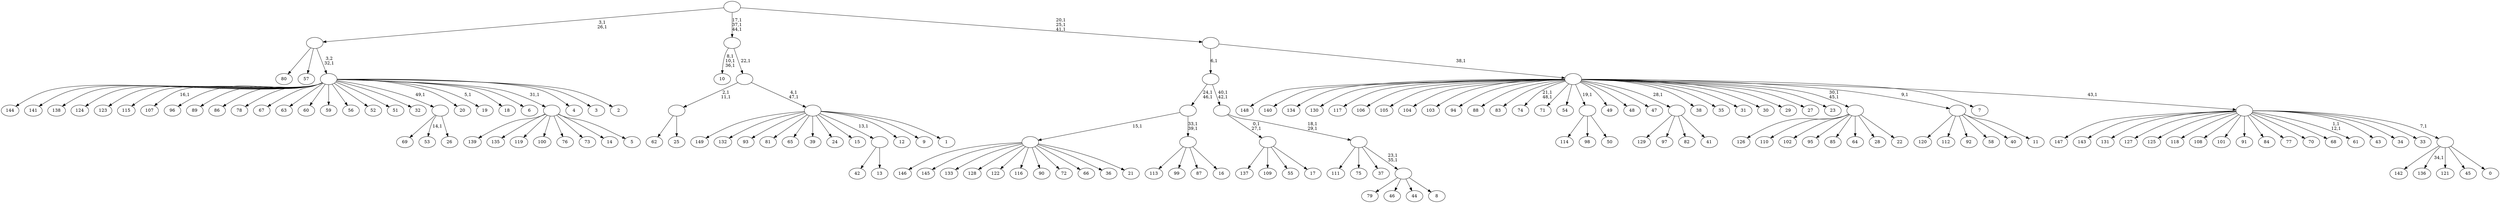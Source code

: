 digraph T {
	200 [label="149"]
	199 [label="148"]
	198 [label="147"]
	197 [label="146"]
	196 [label="145"]
	195 [label="144"]
	194 [label="143"]
	193 [label="142"]
	192 [label="141"]
	191 [label="140"]
	190 [label="139"]
	189 [label="138"]
	188 [label="137"]
	187 [label="136"]
	185 [label="135"]
	184 [label="134"]
	183 [label="133"]
	182 [label="132"]
	181 [label="131"]
	180 [label="130"]
	179 [label="129"]
	178 [label="128"]
	177 [label="127"]
	176 [label="126"]
	175 [label="125"]
	174 [label="124"]
	173 [label="123"]
	172 [label="122"]
	171 [label="121"]
	170 [label="120"]
	169 [label="119"]
	168 [label="118"]
	167 [label="117"]
	166 [label="116"]
	165 [label="115"]
	164 [label="114"]
	163 [label="113"]
	162 [label="112"]
	161 [label="111"]
	160 [label="110"]
	159 [label="109"]
	158 [label="108"]
	157 [label="107"]
	155 [label="106"]
	154 [label="105"]
	153 [label="104"]
	152 [label="103"]
	151 [label="102"]
	150 [label="101"]
	149 [label="100"]
	148 [label="99"]
	147 [label="98"]
	146 [label="97"]
	145 [label="96"]
	144 [label="95"]
	143 [label="94"]
	142 [label="93"]
	141 [label="92"]
	140 [label="91"]
	139 [label="90"]
	138 [label="89"]
	137 [label="88"]
	136 [label="87"]
	135 [label="86"]
	134 [label="85"]
	133 [label="84"]
	132 [label="83"]
	131 [label="82"]
	130 [label="81"]
	129 [label="80"]
	128 [label="79"]
	127 [label="78"]
	126 [label="77"]
	125 [label="76"]
	124 [label="75"]
	123 [label="74"]
	120 [label="73"]
	119 [label="72"]
	118 [label="71"]
	117 [label="70"]
	116 [label="69"]
	115 [label="68"]
	114 [label="67"]
	113 [label="66"]
	112 [label="65"]
	111 [label="64"]
	110 [label="63"]
	109 [label="62"]
	108 [label="61"]
	105 [label="60"]
	104 [label="59"]
	103 [label="58"]
	102 [label="57"]
	101 [label="56"]
	100 [label="55"]
	99 [label="54"]
	98 [label="53"]
	96 [label="52"]
	95 [label="51"]
	94 [label="50"]
	93 [label=""]
	92 [label="49"]
	91 [label="48"]
	90 [label="47"]
	89 [label="46"]
	88 [label="45"]
	87 [label="44"]
	86 [label="43"]
	85 [label="42"]
	84 [label="41"]
	83 [label=""]
	82 [label="40"]
	81 [label="39"]
	80 [label="38"]
	79 [label="37"]
	78 [label="36"]
	77 [label="35"]
	76 [label="34"]
	75 [label="33"]
	74 [label="32"]
	73 [label="31"]
	72 [label="30"]
	71 [label="29"]
	70 [label="28"]
	69 [label="27"]
	68 [label="26"]
	67 [label=""]
	66 [label="25"]
	65 [label=""]
	63 [label="24"]
	62 [label="23"]
	61 [label="22"]
	60 [label=""]
	58 [label="21"]
	57 [label=""]
	56 [label="20"]
	55 [label="19"]
	53 [label="18"]
	52 [label="17"]
	51 [label=""]
	49 [label="16"]
	48 [label=""]
	46 [label=""]
	44 [label="15"]
	43 [label="14"]
	42 [label="13"]
	41 [label=""]
	40 [label="12"]
	39 [label="11"]
	38 [label=""]
	37 [label="10"]
	33 [label="9"]
	32 [label="8"]
	31 [label=""]
	29 [label=""]
	27 [label=""]
	25 [label=""]
	24 [label="7"]
	23 [label="6"]
	22 [label="5"]
	21 [label=""]
	20 [label="4"]
	19 [label="3"]
	18 [label="2"]
	17 [label=""]
	16 [label=""]
	14 [label="1"]
	13 [label=""]
	11 [label=""]
	10 [label=""]
	7 [label="0"]
	6 [label=""]
	5 [label=""]
	4 [label=""]
	3 [label=""]
	0 [label=""]
	93 -> 164 [label=""]
	93 -> 147 [label=""]
	93 -> 94 [label=""]
	83 -> 179 [label=""]
	83 -> 146 [label=""]
	83 -> 131 [label=""]
	83 -> 84 [label=""]
	67 -> 98 [label="14,1"]
	67 -> 116 [label=""]
	67 -> 68 [label=""]
	65 -> 109 [label=""]
	65 -> 66 [label=""]
	60 -> 176 [label=""]
	60 -> 160 [label=""]
	60 -> 151 [label=""]
	60 -> 144 [label=""]
	60 -> 134 [label=""]
	60 -> 111 [label=""]
	60 -> 70 [label=""]
	60 -> 61 [label=""]
	57 -> 197 [label=""]
	57 -> 196 [label=""]
	57 -> 183 [label=""]
	57 -> 178 [label=""]
	57 -> 172 [label=""]
	57 -> 166 [label=""]
	57 -> 139 [label=""]
	57 -> 119 [label=""]
	57 -> 113 [label=""]
	57 -> 78 [label=""]
	57 -> 58 [label=""]
	51 -> 188 [label=""]
	51 -> 159 [label=""]
	51 -> 100 [label=""]
	51 -> 52 [label=""]
	48 -> 163 [label=""]
	48 -> 148 [label=""]
	48 -> 136 [label=""]
	48 -> 49 [label=""]
	46 -> 48 [label="33,1\n39,1"]
	46 -> 57 [label="15,1"]
	41 -> 85 [label=""]
	41 -> 42 [label=""]
	38 -> 170 [label=""]
	38 -> 162 [label=""]
	38 -> 141 [label=""]
	38 -> 103 [label=""]
	38 -> 82 [label=""]
	38 -> 39 [label=""]
	31 -> 128 [label=""]
	31 -> 89 [label=""]
	31 -> 87 [label=""]
	31 -> 32 [label=""]
	29 -> 31 [label="23,1\n35,1"]
	29 -> 161 [label=""]
	29 -> 124 [label=""]
	29 -> 79 [label=""]
	27 -> 29 [label="18,1\n29,1"]
	27 -> 51 [label="0,1\n27,1"]
	25 -> 27 [label="40,1\n42,1"]
	25 -> 46 [label="24,1\n46,1"]
	21 -> 190 [label=""]
	21 -> 185 [label=""]
	21 -> 169 [label=""]
	21 -> 149 [label=""]
	21 -> 125 [label=""]
	21 -> 120 [label=""]
	21 -> 43 [label=""]
	21 -> 22 [label=""]
	17 -> 55 [label="5,1"]
	17 -> 157 [label="16,1"]
	17 -> 195 [label=""]
	17 -> 192 [label=""]
	17 -> 189 [label=""]
	17 -> 174 [label=""]
	17 -> 173 [label=""]
	17 -> 165 [label=""]
	17 -> 145 [label=""]
	17 -> 138 [label=""]
	17 -> 135 [label=""]
	17 -> 127 [label=""]
	17 -> 114 [label=""]
	17 -> 110 [label=""]
	17 -> 105 [label=""]
	17 -> 104 [label=""]
	17 -> 101 [label=""]
	17 -> 96 [label=""]
	17 -> 95 [label=""]
	17 -> 74 [label=""]
	17 -> 67 [label="49,1"]
	17 -> 56 [label=""]
	17 -> 53 [label=""]
	17 -> 23 [label=""]
	17 -> 21 [label="31,1"]
	17 -> 20 [label=""]
	17 -> 19 [label=""]
	17 -> 18 [label=""]
	16 -> 129 [label=""]
	16 -> 102 [label=""]
	16 -> 17 [label="3,2\n32,1"]
	13 -> 200 [label=""]
	13 -> 182 [label=""]
	13 -> 142 [label=""]
	13 -> 130 [label=""]
	13 -> 112 [label=""]
	13 -> 81 [label=""]
	13 -> 63 [label=""]
	13 -> 44 [label=""]
	13 -> 41 [label="13,1"]
	13 -> 40 [label=""]
	13 -> 33 [label=""]
	13 -> 14 [label=""]
	11 -> 13 [label="4,1\n47,1"]
	11 -> 65 [label="2,1\n11,1"]
	10 -> 37 [label="8,1\n10,1\n36,1"]
	10 -> 11 [label="22,1"]
	6 -> 187 [label="34,1"]
	6 -> 193 [label=""]
	6 -> 171 [label=""]
	6 -> 88 [label=""]
	6 -> 7 [label=""]
	5 -> 108 [label="1,1\n12,1"]
	5 -> 198 [label=""]
	5 -> 194 [label=""]
	5 -> 181 [label=""]
	5 -> 177 [label=""]
	5 -> 175 [label=""]
	5 -> 168 [label=""]
	5 -> 158 [label=""]
	5 -> 150 [label=""]
	5 -> 140 [label=""]
	5 -> 133 [label=""]
	5 -> 126 [label=""]
	5 -> 117 [label=""]
	5 -> 115 [label=""]
	5 -> 86 [label=""]
	5 -> 76 [label=""]
	5 -> 75 [label=""]
	5 -> 6 [label="7,1"]
	4 -> 60 [label="30,1\n45,1"]
	4 -> 123 [label="21,1\n48,1"]
	4 -> 199 [label=""]
	4 -> 191 [label=""]
	4 -> 184 [label=""]
	4 -> 180 [label=""]
	4 -> 167 [label=""]
	4 -> 155 [label=""]
	4 -> 154 [label=""]
	4 -> 153 [label=""]
	4 -> 152 [label=""]
	4 -> 143 [label=""]
	4 -> 137 [label=""]
	4 -> 132 [label=""]
	4 -> 118 [label=""]
	4 -> 99 [label=""]
	4 -> 93 [label="19,1"]
	4 -> 92 [label=""]
	4 -> 91 [label=""]
	4 -> 90 [label=""]
	4 -> 83 [label="28,1"]
	4 -> 80 [label=""]
	4 -> 77 [label=""]
	4 -> 73 [label=""]
	4 -> 72 [label=""]
	4 -> 71 [label=""]
	4 -> 69 [label=""]
	4 -> 62 [label=""]
	4 -> 38 [label="9,1"]
	4 -> 24 [label=""]
	4 -> 5 [label="43,1"]
	3 -> 25 [label="6,1"]
	3 -> 4 [label="38,1"]
	0 -> 3 [label="20,1\n25,1\n41,1"]
	0 -> 10 [label="17,1\n37,1\n44,1"]
	0 -> 16 [label="3,1\n26,1"]
}
